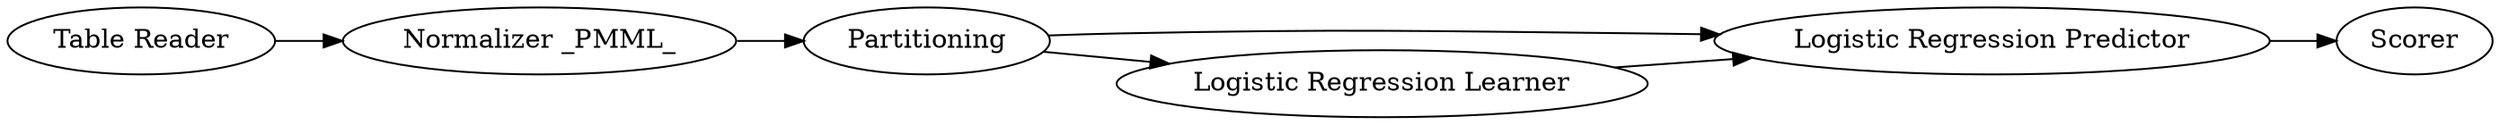 digraph {
	316 -> 294
	294 -> 322
	321 -> 316
	322 -> 293
	296 -> 322
	294 -> 296
	294 [label=Partitioning]
	322 [label="Logistic Regression Predictor"]
	296 [label="Logistic Regression Learner"]
	316 [label="Normalizer _PMML_"]
	293 [label=Scorer]
	321 [label="Table Reader"]
	rankdir=LR
}
